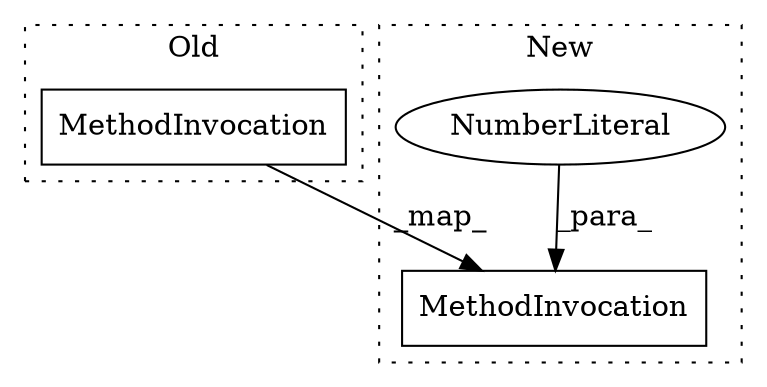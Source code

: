 digraph G {
subgraph cluster0 {
1 [label="MethodInvocation" a="32" s="1814,1830" l="9,1" shape="box"];
label = "Old";
style="dotted";
}
subgraph cluster1 {
2 [label="MethodInvocation" a="32" s="1784,1804" l="9,1" shape="box"];
3 [label="NumberLiteral" a="34" s="1801" l="3" shape="ellipse"];
label = "New";
style="dotted";
}
1 -> 2 [label="_map_"];
3 -> 2 [label="_para_"];
}